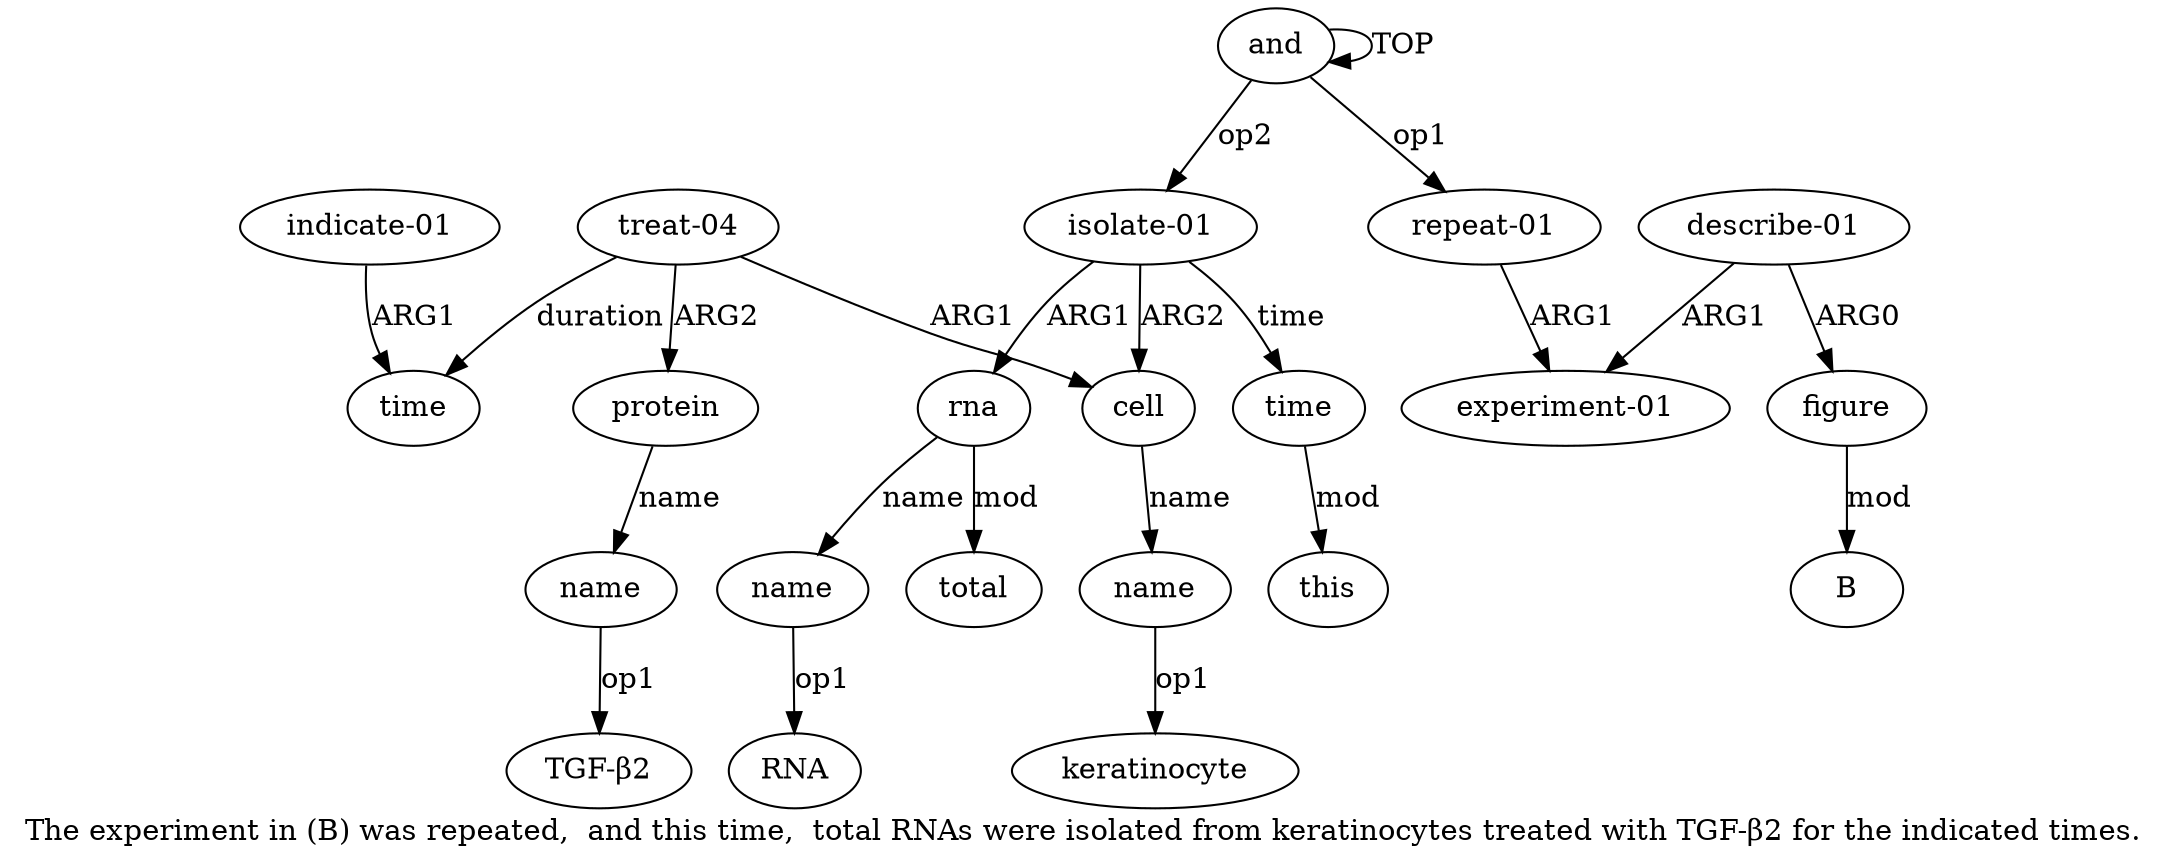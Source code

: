 digraph  {
	graph [label="The experiment in (B) was repeated,  and this time,  total RNAs were isolated from keratinocytes treated with TGF-β2 for the indicated \
times."];
	node [label="\N"];
	"a13 TGF-β2"	 [color=black,
		gold_ind=-1,
		gold_label="TGF-β2",
		label="TGF-β2",
		test_ind=-1,
		test_label="TGF-β2"];
	"a7 RNA"	 [color=black,
		gold_ind=-1,
		gold_label=RNA,
		label=RNA,
		test_ind=-1,
		test_label=RNA];
	"a4 B"	 [color=black,
		gold_ind=-1,
		gold_label=B,
		label=B,
		test_ind=-1,
		test_label=B];
	"a10 keratinocyte"	 [color=black,
		gold_ind=-1,
		gold_label=keratinocyte,
		label=keratinocyte,
		test_ind=-1,
		test_label=keratinocyte];
	a15	 [color=black,
		gold_ind=15,
		gold_label="indicate-01",
		label="indicate-01",
		test_ind=15,
		test_label="indicate-01"];
	a14	 [color=black,
		gold_ind=14,
		gold_label=time,
		label=time,
		test_ind=14,
		test_label=time];
	a15 -> a14 [key=0,
	color=black,
	gold_label=ARG1,
	label=ARG1,
	test_label=ARG1];
a17 [color=black,
	gold_ind=17,
	gold_label=this,
	label=this,
	test_ind=17,
	test_label=this];
a16 [color=black,
	gold_ind=16,
	gold_label=time,
	label=time,
	test_ind=16,
	test_label=time];
a16 -> a17 [key=0,
color=black,
gold_label=mod,
label=mod,
test_label=mod];
a11 [color=black,
gold_ind=11,
gold_label="treat-04",
label="treat-04",
test_ind=11,
test_label="treat-04"];
a11 -> a14 [key=0,
color=black,
gold_label=duration,
label=duration,
test_label=duration];
a12 [color=black,
gold_ind=12,
gold_label=protein,
label=protein,
test_ind=12,
test_label=protein];
a11 -> a12 [key=0,
color=black,
gold_label=ARG2,
label=ARG2,
test_label=ARG2];
a9 [color=black,
gold_ind=9,
gold_label=cell,
label=cell,
test_ind=9,
test_label=cell];
a11 -> a9 [key=0,
color=black,
gold_label=ARG1,
label=ARG1,
test_label=ARG1];
a10 [color=black,
gold_ind=10,
gold_label=name,
label=name,
test_ind=10,
test_label=name];
a10 -> "a10 keratinocyte" [key=0,
color=black,
gold_label=op1,
label=op1,
test_label=op1];
a13 [color=black,
gold_ind=13,
gold_label=name,
label=name,
test_ind=13,
test_label=name];
a13 -> "a13 TGF-β2" [key=0,
color=black,
gold_label=op1,
label=op1,
test_label=op1];
a12 -> a13 [key=0,
color=black,
gold_label=name,
label=name,
test_label=name];
a1 [color=black,
gold_ind=1,
gold_label="repeat-01",
label="repeat-01",
test_ind=1,
test_label="repeat-01"];
a2 [color=black,
gold_ind=2,
gold_label="experiment-01",
label="experiment-01",
test_ind=2,
test_label="experiment-01"];
a1 -> a2 [key=0,
color=black,
gold_label=ARG1,
label=ARG1,
test_label=ARG1];
a0 [color=black,
gold_ind=0,
gold_label=and,
label=and,
test_ind=0,
test_label=and];
a0 -> a1 [key=0,
color=black,
gold_label=op1,
label=op1,
test_label=op1];
a0 -> a0 [key=0,
color=black,
gold_label=TOP,
label=TOP,
test_label=TOP];
a5 [color=black,
gold_ind=5,
gold_label="isolate-01",
label="isolate-01",
test_ind=5,
test_label="isolate-01"];
a0 -> a5 [key=0,
color=black,
gold_label=op2,
label=op2,
test_label=op2];
a3 [color=black,
gold_ind=3,
gold_label="describe-01",
label="describe-01",
test_ind=3,
test_label="describe-01"];
a3 -> a2 [key=0,
color=black,
gold_label=ARG1,
label=ARG1,
test_label=ARG1];
a4 [color=black,
gold_ind=4,
gold_label=figure,
label=figure,
test_ind=4,
test_label=figure];
a3 -> a4 [key=0,
color=black,
gold_label=ARG0,
label=ARG0,
test_label=ARG0];
a5 -> a16 [key=0,
color=black,
gold_label=time,
label=time,
test_label=time];
a6 [color=black,
gold_ind=6,
gold_label=rna,
label=rna,
test_ind=6,
test_label=rna];
a5 -> a6 [key=0,
color=black,
gold_label=ARG1,
label=ARG1,
test_label=ARG1];
a5 -> a9 [key=0,
color=black,
gold_label=ARG2,
label=ARG2,
test_label=ARG2];
a4 -> "a4 B" [key=0,
color=black,
gold_label=mod,
label=mod,
test_label=mod];
a7 [color=black,
gold_ind=7,
gold_label=name,
label=name,
test_ind=7,
test_label=name];
a7 -> "a7 RNA" [key=0,
color=black,
gold_label=op1,
label=op1,
test_label=op1];
a6 -> a7 [key=0,
color=black,
gold_label=name,
label=name,
test_label=name];
a8 [color=black,
gold_ind=8,
gold_label=total,
label=total,
test_ind=8,
test_label=total];
a6 -> a8 [key=0,
color=black,
gold_label=mod,
label=mod,
test_label=mod];
a9 -> a10 [key=0,
color=black,
gold_label=name,
label=name,
test_label=name];
}
